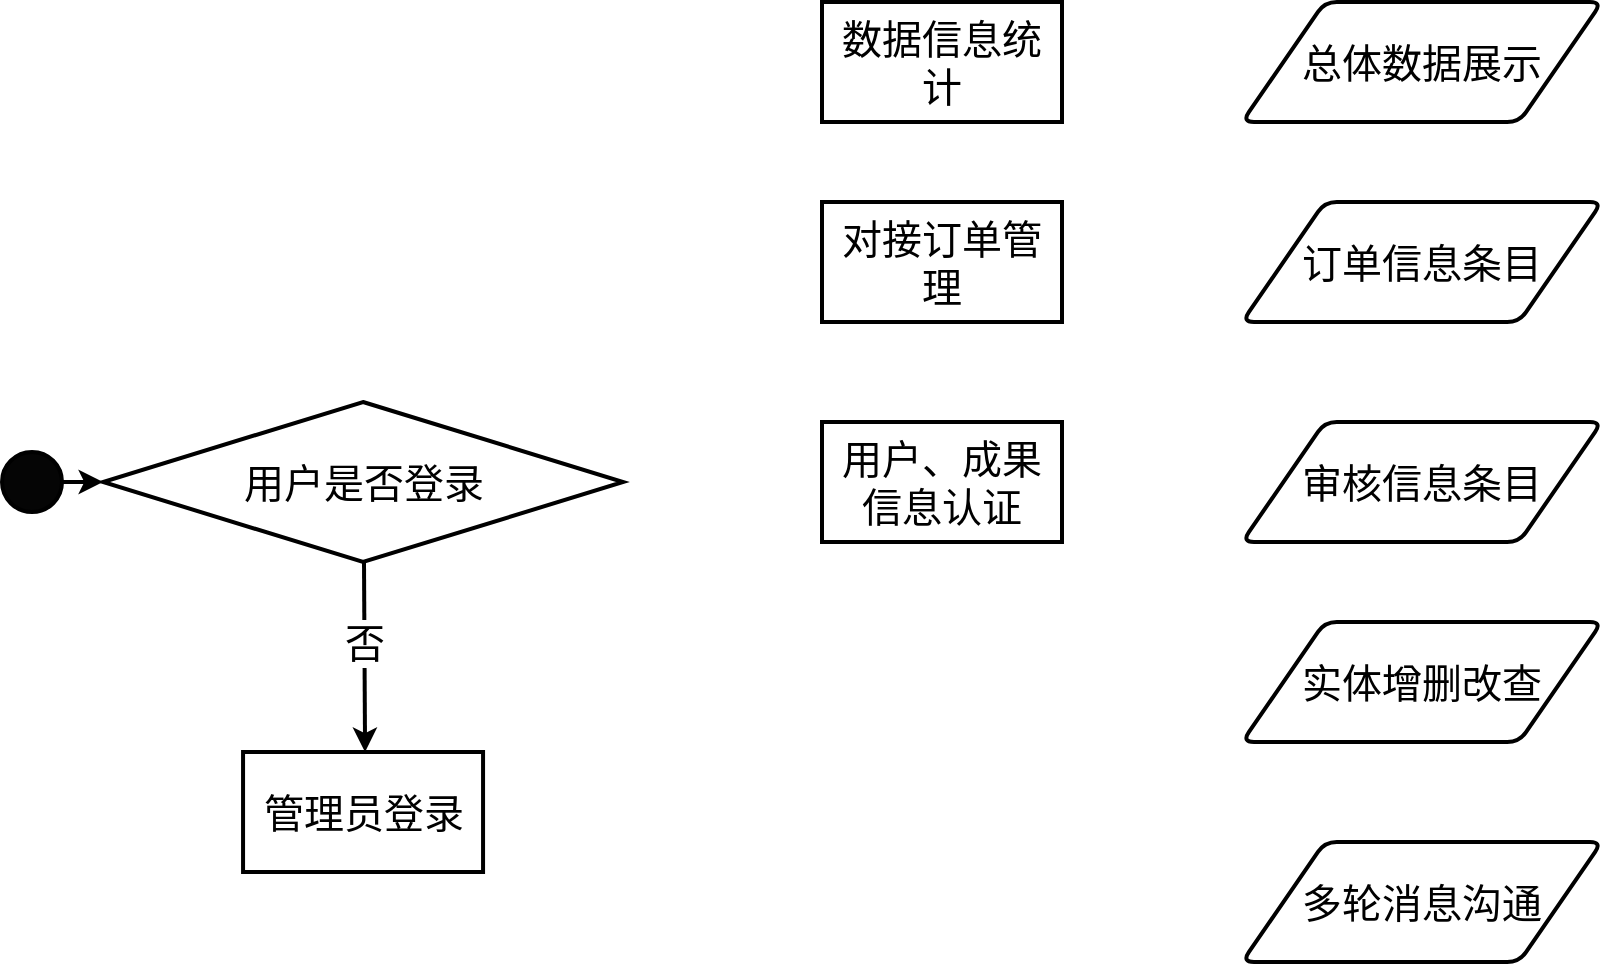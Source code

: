 <mxfile version="24.1.0" type="github">
  <diagram id="6a731a19-8d31-9384-78a2-239565b7b9f0" name="Page-1">
    <mxGraphModel dx="1183" dy="841" grid="1" gridSize="10" guides="1" tooltips="1" connect="1" arrows="1" fold="1" page="1" pageScale="1" pageWidth="1169" pageHeight="827" background="none" math="0" shadow="0">
      <root>
        <mxCell id="0" />
        <mxCell id="1" parent="0" />
        <mxCell id="N_Z27FUm-L29HuMscnK1-55" value="" style="ellipse;whiteSpace=wrap;html=1;aspect=fixed;fillColor=#050505;strokeWidth=2;spacing=2;fontSize=20;fontColor=default;labelBackgroundColor=none;horizontal=1;" vertex="1" parent="1">
          <mxGeometry x="20" y="705" width="30" height="30" as="geometry" />
        </mxCell>
        <mxCell id="N_Z27FUm-L29HuMscnK1-57" value="&lt;font style=&quot;font-size: 20px;&quot;&gt;用户是否登录&lt;/font&gt;" style="rhombus;whiteSpace=wrap;html=1;strokeWidth=2;spacing=2;fontSize=20;fontColor=default;labelBackgroundColor=none;horizontal=1;" vertex="1" parent="1">
          <mxGeometry x="70.53" y="680" width="260" height="80" as="geometry" />
        </mxCell>
        <mxCell id="N_Z27FUm-L29HuMscnK1-58" value="" style="group;strokeWidth=2;spacing=2;fontSize=20;fontColor=default;labelBackgroundColor=none;horizontal=1;" vertex="1" connectable="0" parent="1">
          <mxGeometry x="140.53" y="855" width="120" height="60" as="geometry" />
        </mxCell>
        <mxCell id="N_Z27FUm-L29HuMscnK1-59" value="&lt;font style=&quot;font-size: 20px;&quot;&gt;管理员登录&lt;/font&gt;" style="rounded=0;whiteSpace=wrap;html=1;strokeWidth=2;spacing=2;fontSize=20;fontColor=default;labelBackgroundColor=none;horizontal=1;" vertex="1" parent="N_Z27FUm-L29HuMscnK1-58">
          <mxGeometry width="120" height="60" as="geometry" />
        </mxCell>
        <mxCell id="N_Z27FUm-L29HuMscnK1-60" value="" style="endArrow=classic;html=1;rounded=0;entryX=0.5;entryY=0;entryDx=0;entryDy=0;strokeWidth=2;spacing=2;fontSize=20;fontColor=default;labelBackgroundColor=none;horizontal=1;" edge="1" parent="1">
          <mxGeometry width="50" height="50" relative="1" as="geometry">
            <mxPoint x="201" y="760" as="sourcePoint" />
            <mxPoint x="201.53" y="855" as="targetPoint" />
          </mxGeometry>
        </mxCell>
        <mxCell id="N_Z27FUm-L29HuMscnK1-61" value="否" style="edgeLabel;html=1;align=center;verticalAlign=middle;resizable=0;points=[];fontSize=20;" vertex="1" connectable="0" parent="N_Z27FUm-L29HuMscnK1-60">
          <mxGeometry x="-0.162" relative="1" as="geometry">
            <mxPoint as="offset" />
          </mxGeometry>
        </mxCell>
        <mxCell id="N_Z27FUm-L29HuMscnK1-62" value="" style="endArrow=classic;html=1;rounded=0;exitX=1;exitY=0.5;exitDx=0;exitDy=0;entryX=0;entryY=0.5;entryDx=0;entryDy=0;strokeWidth=2;spacing=2;fontSize=20;fontColor=default;labelBackgroundColor=none;horizontal=1;" edge="1" parent="1" source="N_Z27FUm-L29HuMscnK1-55" target="N_Z27FUm-L29HuMscnK1-57">
          <mxGeometry width="50" height="50" relative="1" as="geometry">
            <mxPoint x="340.53" y="870" as="sourcePoint" />
            <mxPoint x="390.53" y="820" as="targetPoint" />
          </mxGeometry>
        </mxCell>
        <mxCell id="N_Z27FUm-L29HuMscnK1-63" value="" style="group;strokeWidth=2;spacing=2;fontSize=20;fontColor=default;labelBackgroundColor=none;horizontal=1;" vertex="1" connectable="0" parent="1">
          <mxGeometry x="430" y="690" width="120" height="60" as="geometry" />
        </mxCell>
        <mxCell id="N_Z27FUm-L29HuMscnK1-64" value="&lt;font style=&quot;font-size: 20px;&quot;&gt;用户、成果信息认证&lt;/font&gt;" style="rounded=0;whiteSpace=wrap;html=1;strokeWidth=2;spacing=2;fontSize=20;fontColor=default;labelBackgroundColor=none;horizontal=1;" vertex="1" parent="N_Z27FUm-L29HuMscnK1-63">
          <mxGeometry width="120" height="60" as="geometry" />
        </mxCell>
        <mxCell id="N_Z27FUm-L29HuMscnK1-65" value="" style="group;strokeWidth=2;spacing=2;fontSize=20;fontColor=default;labelBackgroundColor=none;horizontal=1;" vertex="1" connectable="0" parent="1">
          <mxGeometry x="430" y="580" width="120" height="60" as="geometry" />
        </mxCell>
        <mxCell id="N_Z27FUm-L29HuMscnK1-66" value="&lt;font style=&quot;font-size: 20px;&quot;&gt;对接订单管理&lt;/font&gt;" style="rounded=0;whiteSpace=wrap;html=1;strokeWidth=2;spacing=2;fontSize=20;fontColor=default;labelBackgroundColor=none;horizontal=1;" vertex="1" parent="N_Z27FUm-L29HuMscnK1-65">
          <mxGeometry width="120" height="60" as="geometry" />
        </mxCell>
        <mxCell id="N_Z27FUm-L29HuMscnK1-67" value="" style="group;strokeWidth=2;spacing=2;fontSize=20;fontColor=default;labelBackgroundColor=none;horizontal=1;" vertex="1" connectable="0" parent="1">
          <mxGeometry x="430" y="480" width="120" height="60" as="geometry" />
        </mxCell>
        <mxCell id="N_Z27FUm-L29HuMscnK1-68" value="&lt;font style=&quot;font-size: 20px;&quot;&gt;数据信息统计&lt;/font&gt;" style="rounded=0;whiteSpace=wrap;html=1;strokeWidth=2;spacing=2;fontSize=20;fontColor=default;labelBackgroundColor=none;horizontal=1;" vertex="1" parent="N_Z27FUm-L29HuMscnK1-67">
          <mxGeometry width="120" height="60" as="geometry" />
        </mxCell>
        <mxCell id="N_Z27FUm-L29HuMscnK1-71" value="总体数据展示" style="shape=parallelogram;html=1;strokeWidth=2;perimeter=parallelogramPerimeter;whiteSpace=wrap;rounded=1;arcSize=12;size=0.23;fontSize=20;" vertex="1" parent="1">
          <mxGeometry x="640" y="480" width="180" height="60" as="geometry" />
        </mxCell>
        <mxCell id="N_Z27FUm-L29HuMscnK1-72" value="订单信息条目" style="shape=parallelogram;html=1;strokeWidth=2;perimeter=parallelogramPerimeter;whiteSpace=wrap;rounded=1;arcSize=12;size=0.23;fontSize=20;" vertex="1" parent="1">
          <mxGeometry x="640" y="580" width="180" height="60" as="geometry" />
        </mxCell>
        <mxCell id="N_Z27FUm-L29HuMscnK1-73" value="多轮消息沟通" style="shape=parallelogram;html=1;strokeWidth=2;perimeter=parallelogramPerimeter;whiteSpace=wrap;rounded=1;arcSize=12;size=0.23;fontSize=20;" vertex="1" parent="1">
          <mxGeometry x="640" y="900" width="180" height="60" as="geometry" />
        </mxCell>
        <mxCell id="N_Z27FUm-L29HuMscnK1-74" value="审核信息条目" style="shape=parallelogram;html=1;strokeWidth=2;perimeter=parallelogramPerimeter;whiteSpace=wrap;rounded=1;arcSize=12;size=0.23;fontSize=20;" vertex="1" parent="1">
          <mxGeometry x="640" y="690" width="180" height="60" as="geometry" />
        </mxCell>
        <mxCell id="N_Z27FUm-L29HuMscnK1-75" value="实体增删改查" style="shape=parallelogram;html=1;strokeWidth=2;perimeter=parallelogramPerimeter;whiteSpace=wrap;rounded=1;arcSize=12;size=0.23;fontSize=20;" vertex="1" parent="1">
          <mxGeometry x="640" y="790" width="180" height="60" as="geometry" />
        </mxCell>
      </root>
    </mxGraphModel>
  </diagram>
</mxfile>
